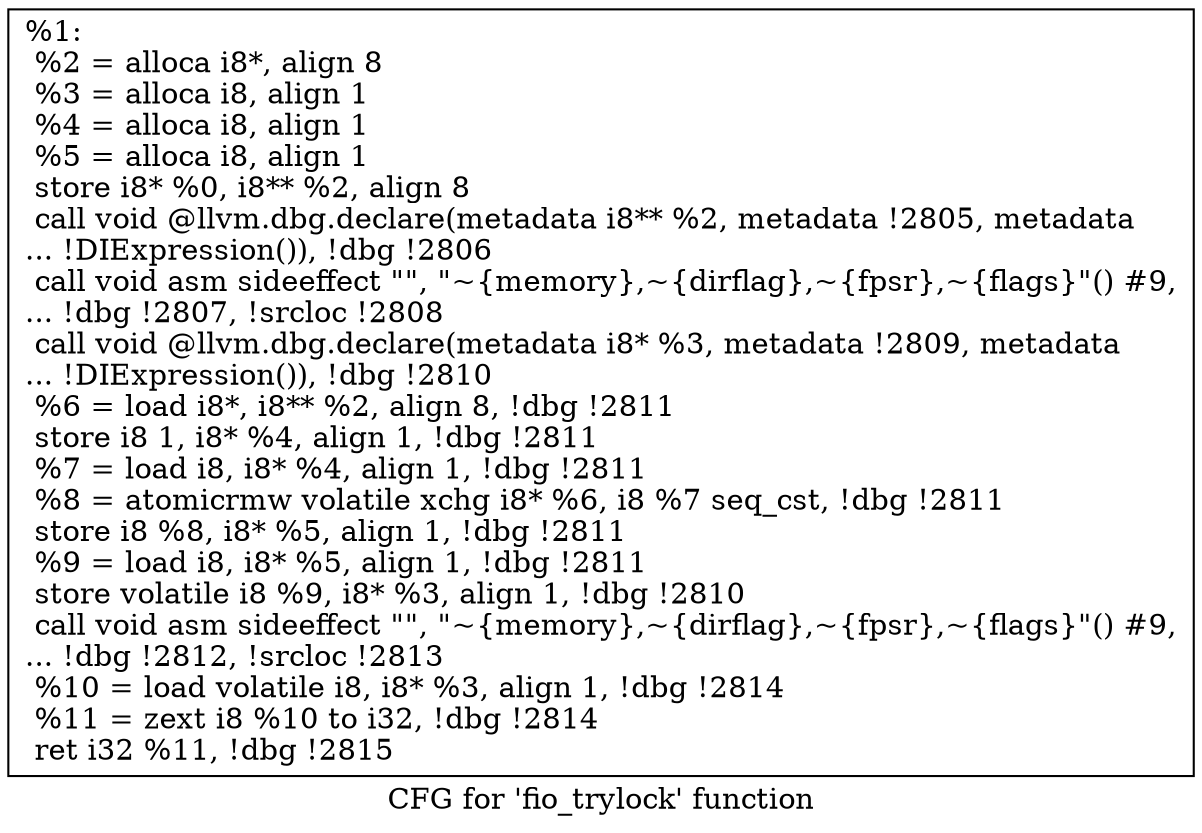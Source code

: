 digraph "CFG for 'fio_trylock' function" {
	label="CFG for 'fio_trylock' function";

	Node0x5568513e8600 [shape=record,label="{%1:\l  %2 = alloca i8*, align 8\l  %3 = alloca i8, align 1\l  %4 = alloca i8, align 1\l  %5 = alloca i8, align 1\l  store i8* %0, i8** %2, align 8\l  call void @llvm.dbg.declare(metadata i8** %2, metadata !2805, metadata\l... !DIExpression()), !dbg !2806\l  call void asm sideeffect \"\", \"~\{memory\},~\{dirflag\},~\{fpsr\},~\{flags\}\"() #9,\l... !dbg !2807, !srcloc !2808\l  call void @llvm.dbg.declare(metadata i8* %3, metadata !2809, metadata\l... !DIExpression()), !dbg !2810\l  %6 = load i8*, i8** %2, align 8, !dbg !2811\l  store i8 1, i8* %4, align 1, !dbg !2811\l  %7 = load i8, i8* %4, align 1, !dbg !2811\l  %8 = atomicrmw volatile xchg i8* %6, i8 %7 seq_cst, !dbg !2811\l  store i8 %8, i8* %5, align 1, !dbg !2811\l  %9 = load i8, i8* %5, align 1, !dbg !2811\l  store volatile i8 %9, i8* %3, align 1, !dbg !2810\l  call void asm sideeffect \"\", \"~\{memory\},~\{dirflag\},~\{fpsr\},~\{flags\}\"() #9,\l... !dbg !2812, !srcloc !2813\l  %10 = load volatile i8, i8* %3, align 1, !dbg !2814\l  %11 = zext i8 %10 to i32, !dbg !2814\l  ret i32 %11, !dbg !2815\l}"];
}
